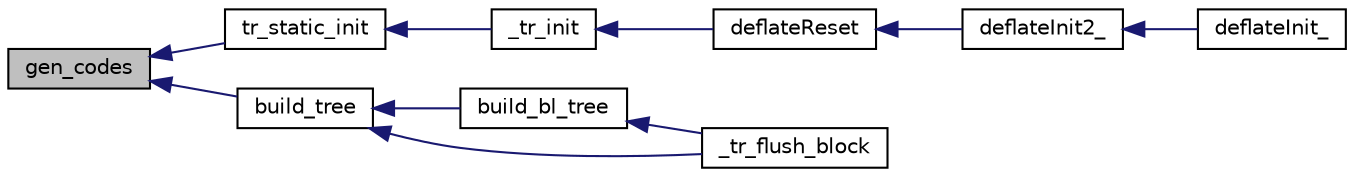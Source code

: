 digraph G
{
  edge [fontname="Helvetica",fontsize="10",labelfontname="Helvetica",labelfontsize="10"];
  node [fontname="Helvetica",fontsize="10",shape=record];
  rankdir="LR";
  Node1 [label="gen_codes",height=0.2,width=0.4,color="black", fillcolor="grey75", style="filled" fontcolor="black"];
  Node1 -> Node2 [dir="back",color="midnightblue",fontsize="10",style="solid",fontname="Helvetica"];
  Node2 [label="tr_static_init",height=0.2,width=0.4,color="black", fillcolor="white", style="filled",URL="$trees_8c.html#af0327179e9998353dddfef79251847d4"];
  Node2 -> Node3 [dir="back",color="midnightblue",fontsize="10",style="solid",fontname="Helvetica"];
  Node3 [label="_tr_init",height=0.2,width=0.4,color="black", fillcolor="white", style="filled",URL="$trees_8c.html#a330f47f21a267ad5616b9ba72bf7f90b"];
  Node3 -> Node4 [dir="back",color="midnightblue",fontsize="10",style="solid",fontname="Helvetica"];
  Node4 [label="deflateReset",height=0.2,width=0.4,color="black", fillcolor="white", style="filled",URL="$deflate_8c.html#a4f17a4d330d76066b4b26c27f7cde5dc"];
  Node4 -> Node5 [dir="back",color="midnightblue",fontsize="10",style="solid",fontname="Helvetica"];
  Node5 [label="deflateInit2_",height=0.2,width=0.4,color="black", fillcolor="white", style="filled",URL="$deflate_8c.html#ae501d2862c68d17b909d6f1c9264815c"];
  Node5 -> Node6 [dir="back",color="midnightblue",fontsize="10",style="solid",fontname="Helvetica"];
  Node6 [label="deflateInit_",height=0.2,width=0.4,color="black", fillcolor="white", style="filled",URL="$deflate_8c.html#a0e6601591faa9573f27340153b0f3296"];
  Node1 -> Node7 [dir="back",color="midnightblue",fontsize="10",style="solid",fontname="Helvetica"];
  Node7 [label="build_tree",height=0.2,width=0.4,color="black", fillcolor="white", style="filled",URL="$trees_8c.html#ae24585b9d3230020126f1c8ae8f240f9"];
  Node7 -> Node8 [dir="back",color="midnightblue",fontsize="10",style="solid",fontname="Helvetica"];
  Node8 [label="build_bl_tree",height=0.2,width=0.4,color="black", fillcolor="white", style="filled",URL="$trees_8c.html#aef05b1c8b7f7ef2902111a8f415ead66"];
  Node8 -> Node9 [dir="back",color="midnightblue",fontsize="10",style="solid",fontname="Helvetica"];
  Node9 [label="_tr_flush_block",height=0.2,width=0.4,color="black", fillcolor="white", style="filled",URL="$trees_8c.html#aafe54369cbbb97972279a82a3b6c699e"];
  Node7 -> Node9 [dir="back",color="midnightblue",fontsize="10",style="solid",fontname="Helvetica"];
}
